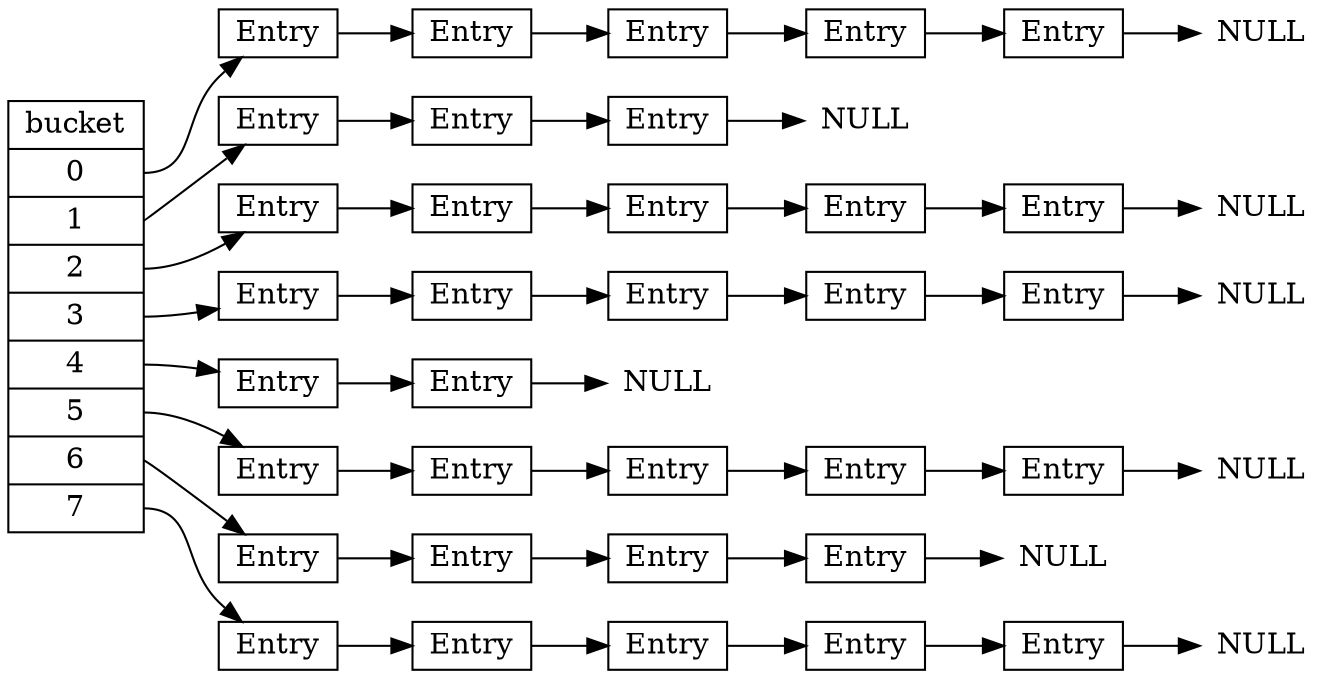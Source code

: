 digraph bad_performance_hash {

    rankdir = LR;
    node [shape=record];

    // bucket

    bucket [label="bucket |<0> 0 |<1> 1 |<2> 2 |<3> 3 |<4> 4 |<5> 5 |<6> 6 |<7> 7"];

    // nodes

    node [height=.1];

    // node 0
    node0 [label="Entry"];
    node01 [label="Entry"];
    node02 [label="Entry"];
    node03 [label="Entry"];
    node04 [label="Entry"];
    node05 [label="NULL", shape=plaintext];

    bucket:0 -> node0;
    node0 -> node01;
    node01 -> node02;
    node02 -> node03;
    node03 -> node04;
    node04 -> node05;

    // node 1
    node1 [label="Entry"];
    node11 [label="Entry"];
    node12 [label="Entry"];
    node13 [label="NULL", shape=plaintext];

    bucket:1 -> node1;
    node1 -> node11;
    node11 -> node12;
    node12 -> node13;

    // node 2
    node2 [label="Entry"];
    node21 [label="Entry"];
    node22 [label="Entry"];
    node23 [label="Entry"];
    node24 [label="Entry"];
    node25 [label="NULL", shape=plaintext];

    bucket:2 -> node2;
    node2 -> node21;
    node21 -> node22;
    node22 -> node23;
    node23 -> node24;
    node24 -> node25;

    // node 3
    node3 [label="Entry"];
    node31 [label="Entry"];
    node32 [label="Entry"];
    node33 [label="Entry"];
    node34 [label="Entry"];
    node35 [label="NULL", shape=plaintext];

    bucket:3 -> node3;
    node3 -> node31;
    node31 -> node32;
    node32 -> node33;
    node33 -> node34;
    node34 -> node35;

    // node 4
    node4 [label="Entry"];
    node41 [label="Entry"];
    node42 [label="NULL", shape=plaintext];

    bucket:4 -> node4;
    node4 -> node41;
    node41 -> node42;

    // node 5
    node5 [label="Entry"];
    node51 [label="Entry"];
    node52 [label="Entry"];
    node53 [label="Entry"];
    node54 [label="Entry"];
    node55 [label="NULL", shape=plaintext];

    bucket:5 -> node5;
    node5 -> node51;
    node51 -> node52;
    node52 -> node53;
    node53 -> node54;
    node54 -> node55;

    // node 6
    node6 [label="Entry"];
    node61 [label="Entry"];
    node62 [label="Entry"];
    node63 [label="Entry"];
    node64 [label="NULL", shape=plaintext];


    bucket:6 -> node6;
    node6 -> node61;
    node61 -> node62;
    node62 -> node63;
    node63 -> node64;

    // node 7
    node7 [label="Entry"];
    node71 [label="Entry"];
    node72 [label="Entry"];
    node73 [label="Entry"];
    node74 [label="Entry"];
    node75 [label="NULL", shape=plaintext];

    bucket:7 -> node7;
    node7 -> node71;
    node71 -> node72;
    node72 -> node73;
    node73 -> node74;
    node74 -> node75;

}
